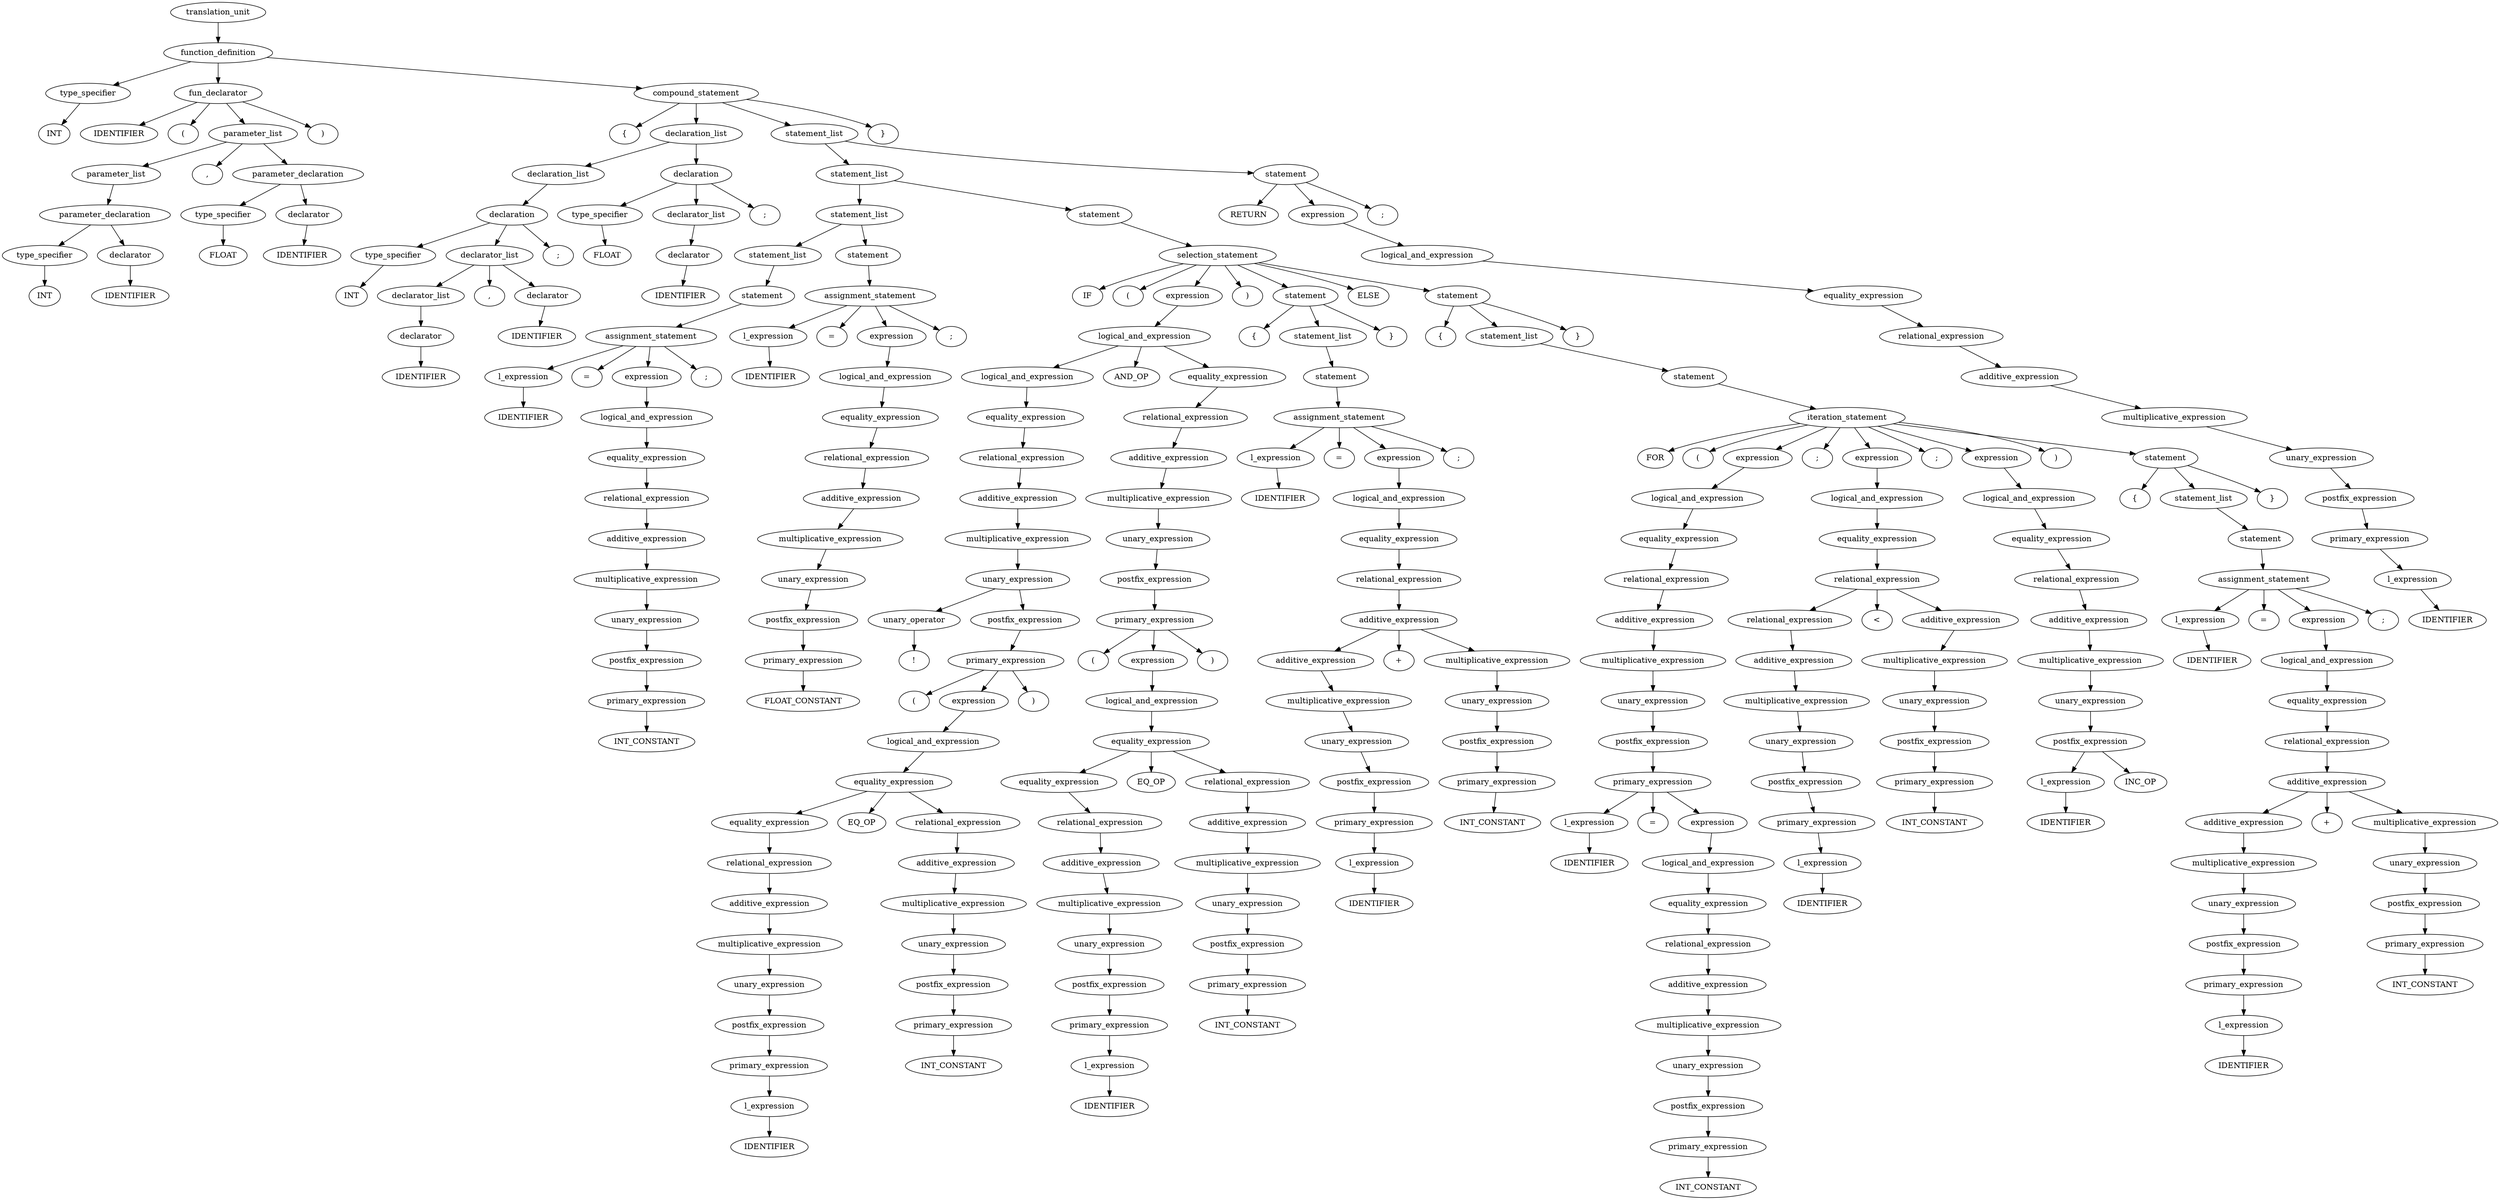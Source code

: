 digraph G {ordering=out;

1[label="type_specifier"]
1 -> 2
2[label="INT"]
3[label="type_specifier"]
3 -> 4
4[label="INT"]
5[label="declarator"]
5 -> 6
6[label="IDENTIFIER"]
7[label="parameter_declaration"]
7 -> 3
7 -> 5
8[label="parameter_list"]
8 -> 7
9[label="type_specifier"]
9 -> 10
10[label="FLOAT"]
11[label="declarator"]
11 -> 12
12[label="IDENTIFIER"]
13[label="parameter_declaration"]
13 -> 9
13 -> 11
14[label="parameter_list"]
14 -> 8
14 -> 15
15[label=","]
14 -> 13
16[label="fun_declarator"]
16 -> 17
17[label="IDENTIFIER"]
16 -> 18
18[label="("]
16 -> 14
16 -> 19
19[label=")"]
20[label="type_specifier"]
20 -> 21
21[label="INT"]
22[label="declarator"]
22 -> 23
23[label="IDENTIFIER"]
24[label="declarator_list"]
24 -> 22
25[label="declarator"]
25 -> 26
26[label="IDENTIFIER"]
27[label="declarator_list"]
27 -> 24
27 -> 28
28[label=","]
27 -> 25
29[label="declaration"]
29 -> 20
29 -> 27
29 -> 30
30[label=";"]
31[label="declaration_list"]
31 -> 29
32[label="type_specifier"]
32 -> 33
33[label="FLOAT"]
34[label="declarator"]
34 -> 35
35[label="IDENTIFIER"]
36[label="declarator_list"]
36 -> 34
37[label="declaration"]
37 -> 32
37 -> 36
37 -> 38
38[label=";"]
39[label="declaration_list"]
39 -> 31
39 -> 37
40[label="l_expression"]
40 -> 41
41[label="IDENTIFIER"]
42[label="primary_expression"]
42 -> 43
43[label="INT_CONSTANT"]
44[label="postfix_expression"]
44 -> 42
45[label="unary_expression"]
45 -> 44
46[label="multiplicative_expression"]
46 -> 45
47[label="additive_expression"]
47 -> 46
48[label="relational_expression"]
48 -> 47
49[label="equality_expression"]
49 -> 48
50[label="logical_and_expression"]
50 -> 49
51[label="expression"]
51 -> 50
52[label="assignment_statement"]
52 -> 40
52 -> 53
53[label="="]
52 -> 51
52 -> 54
54[label=";"]
55[label="statement"]
55 -> 52
56[label="statement_list"]
56 -> 55
57[label="l_expression"]
57 -> 58
58[label="IDENTIFIER"]
59[label="primary_expression"]
59 -> 60
60[label="FLOAT_CONSTANT"]
61[label="postfix_expression"]
61 -> 59
62[label="unary_expression"]
62 -> 61
63[label="multiplicative_expression"]
63 -> 62
64[label="additive_expression"]
64 -> 63
65[label="relational_expression"]
65 -> 64
66[label="equality_expression"]
66 -> 65
67[label="logical_and_expression"]
67 -> 66
68[label="expression"]
68 -> 67
69[label="assignment_statement"]
69 -> 57
69 -> 70
70[label="="]
69 -> 68
69 -> 71
71[label=";"]
72[label="statement"]
72 -> 69
73[label="statement_list"]
73 -> 56
73 -> 72
74[label="unary_operator"]
74 -> 75
75[label="!"]
76[label="l_expression"]
76 -> 77
77[label="IDENTIFIER"]
78[label="primary_expression"]
78 -> 76
79[label="postfix_expression"]
79 -> 78
80[label="unary_expression"]
80 -> 79
81[label="multiplicative_expression"]
81 -> 80
82[label="additive_expression"]
82 -> 81
83[label="relational_expression"]
83 -> 82
84[label="equality_expression"]
84 -> 83
85[label="primary_expression"]
85 -> 86
86[label="INT_CONSTANT"]
87[label="postfix_expression"]
87 -> 85
88[label="unary_expression"]
88 -> 87
89[label="multiplicative_expression"]
89 -> 88
90[label="additive_expression"]
90 -> 89
91[label="relational_expression"]
91 -> 90
92[label="equality_expression"]
92 -> 84
92 -> 93
93[label="EQ_OP"]
92 -> 91
94[label="logical_and_expression"]
94 -> 92
95[label="expression"]
95 -> 94
96[label="primary_expression"]
96 -> 97
97[label="("]
96 -> 95
96 -> 98
98[label=")"]
99[label="postfix_expression"]
99 -> 96
100[label="unary_expression"]
100 -> 74
100 -> 99
101[label="multiplicative_expression"]
101 -> 100
102[label="additive_expression"]
102 -> 101
103[label="relational_expression"]
103 -> 102
104[label="equality_expression"]
104 -> 103
105[label="logical_and_expression"]
105 -> 104
106[label="l_expression"]
106 -> 107
107[label="IDENTIFIER"]
108[label="primary_expression"]
108 -> 106
109[label="postfix_expression"]
109 -> 108
110[label="unary_expression"]
110 -> 109
111[label="multiplicative_expression"]
111 -> 110
112[label="additive_expression"]
112 -> 111
113[label="relational_expression"]
113 -> 112
114[label="equality_expression"]
114 -> 113
115[label="primary_expression"]
115 -> 116
116[label="INT_CONSTANT"]
117[label="postfix_expression"]
117 -> 115
118[label="unary_expression"]
118 -> 117
119[label="multiplicative_expression"]
119 -> 118
120[label="additive_expression"]
120 -> 119
121[label="relational_expression"]
121 -> 120
122[label="equality_expression"]
122 -> 114
122 -> 123
123[label="EQ_OP"]
122 -> 121
124[label="logical_and_expression"]
124 -> 122
125[label="expression"]
125 -> 124
126[label="primary_expression"]
126 -> 127
127[label="("]
126 -> 125
126 -> 128
128[label=")"]
129[label="postfix_expression"]
129 -> 126
130[label="unary_expression"]
130 -> 129
131[label="multiplicative_expression"]
131 -> 130
132[label="additive_expression"]
132 -> 131
133[label="relational_expression"]
133 -> 132
134[label="equality_expression"]
134 -> 133
135[label="logical_and_expression"]
135 -> 105
135 -> 136
136[label="AND_OP"]
135 -> 134
137[label="expression"]
137 -> 135
138[label="l_expression"]
138 -> 139
139[label="IDENTIFIER"]
140[label="l_expression"]
140 -> 141
141[label="IDENTIFIER"]
142[label="primary_expression"]
142 -> 140
143[label="postfix_expression"]
143 -> 142
144[label="unary_expression"]
144 -> 143
145[label="multiplicative_expression"]
145 -> 144
146[label="additive_expression"]
146 -> 145
147[label="primary_expression"]
147 -> 148
148[label="INT_CONSTANT"]
149[label="postfix_expression"]
149 -> 147
150[label="unary_expression"]
150 -> 149
151[label="multiplicative_expression"]
151 -> 150
152[label="additive_expression"]
152 -> 146
152 -> 153
153[label="+"]
152 -> 151
154[label="relational_expression"]
154 -> 152
155[label="equality_expression"]
155 -> 154
156[label="logical_and_expression"]
156 -> 155
157[label="expression"]
157 -> 156
158[label="assignment_statement"]
158 -> 138
158 -> 159
159[label="="]
158 -> 157
158 -> 160
160[label=";"]
161[label="statement"]
161 -> 158
162[label="statement_list"]
162 -> 161
163[label="statement"]
163 -> 164
164[label="{"]
163 -> 162
163 -> 165
165[label="}"]
166[label="l_expression"]
166 -> 167
167[label="IDENTIFIER"]
168[label="primary_expression"]
168 -> 169
169[label="INT_CONSTANT"]
170[label="postfix_expression"]
170 -> 168
171[label="unary_expression"]
171 -> 170
172[label="multiplicative_expression"]
172 -> 171
173[label="additive_expression"]
173 -> 172
174[label="relational_expression"]
174 -> 173
175[label="equality_expression"]
175 -> 174
176[label="logical_and_expression"]
176 -> 175
177[label="expression"]
177 -> 176
178[label="primary_expression"]
178 -> 166
178 -> 179
179[label="="]
178 -> 177
180[label="postfix_expression"]
180 -> 178
181[label="unary_expression"]
181 -> 180
182[label="multiplicative_expression"]
182 -> 181
183[label="additive_expression"]
183 -> 182
184[label="relational_expression"]
184 -> 183
185[label="equality_expression"]
185 -> 184
186[label="logical_and_expression"]
186 -> 185
187[label="expression"]
187 -> 186
188[label="l_expression"]
188 -> 189
189[label="IDENTIFIER"]
190[label="primary_expression"]
190 -> 188
191[label="postfix_expression"]
191 -> 190
192[label="unary_expression"]
192 -> 191
193[label="multiplicative_expression"]
193 -> 192
194[label="additive_expression"]
194 -> 193
195[label="relational_expression"]
195 -> 194
196[label="primary_expression"]
196 -> 197
197[label="INT_CONSTANT"]
198[label="postfix_expression"]
198 -> 196
199[label="unary_expression"]
199 -> 198
200[label="multiplicative_expression"]
200 -> 199
201[label="additive_expression"]
201 -> 200
202[label="relational_expression"]
202 -> 195
202 -> 203
203[label="<"]
202 -> 201
204[label="equality_expression"]
204 -> 202
205[label="logical_and_expression"]
205 -> 204
206[label="expression"]
206 -> 205
207[label="l_expression"]
207 -> 208
208[label="IDENTIFIER"]
209[label="postfix_expression"]
209 -> 207
209 -> 210
210[label="INC_OP"]
211[label="unary_expression"]
211 -> 209
212[label="multiplicative_expression"]
212 -> 211
213[label="additive_expression"]
213 -> 212
214[label="relational_expression"]
214 -> 213
215[label="equality_expression"]
215 -> 214
216[label="logical_and_expression"]
216 -> 215
217[label="expression"]
217 -> 216
218[label="l_expression"]
218 -> 219
219[label="IDENTIFIER"]
220[label="l_expression"]
220 -> 221
221[label="IDENTIFIER"]
222[label="primary_expression"]
222 -> 220
223[label="postfix_expression"]
223 -> 222
224[label="unary_expression"]
224 -> 223
225[label="multiplicative_expression"]
225 -> 224
226[label="additive_expression"]
226 -> 225
227[label="primary_expression"]
227 -> 228
228[label="INT_CONSTANT"]
229[label="postfix_expression"]
229 -> 227
230[label="unary_expression"]
230 -> 229
231[label="multiplicative_expression"]
231 -> 230
232[label="additive_expression"]
232 -> 226
232 -> 233
233[label="+"]
232 -> 231
234[label="relational_expression"]
234 -> 232
235[label="equality_expression"]
235 -> 234
236[label="logical_and_expression"]
236 -> 235
237[label="expression"]
237 -> 236
238[label="assignment_statement"]
238 -> 218
238 -> 239
239[label="="]
238 -> 237
238 -> 240
240[label=";"]
241[label="statement"]
241 -> 238
242[label="statement_list"]
242 -> 241
243[label="statement"]
243 -> 244
244[label="{"]
243 -> 242
243 -> 245
245[label="}"]
246[label="iteration_statement"]
246 -> 247
247[label="FOR"]
246 -> 248
248[label="("]
246 -> 187
246 -> 249
249[label=";"]
246 -> 206
246 -> 250
250[label=";"]
246 -> 217
246 -> 251
251[label=")"]
246 -> 243
252[label="statement"]
252 -> 246
253[label="statement_list"]
253 -> 252
254[label="statement"]
254 -> 255
255[label="{"]
254 -> 253
254 -> 256
256[label="}"]
257[label="selection_statement"]
257 -> 258
258[label="IF"]
257 -> 259
259[label="("]
257 -> 137
257 -> 260
260[label=")"]
257 -> 163
257 -> 261
261[label="ELSE"]
257 -> 254
262[label="statement"]
262 -> 257
263[label="statement_list"]
263 -> 73
263 -> 262
264[label="l_expression"]
264 -> 265
265[label="IDENTIFIER"]
266[label="primary_expression"]
266 -> 264
267[label="postfix_expression"]
267 -> 266
268[label="unary_expression"]
268 -> 267
269[label="multiplicative_expression"]
269 -> 268
270[label="additive_expression"]
270 -> 269
271[label="relational_expression"]
271 -> 270
272[label="equality_expression"]
272 -> 271
273[label="logical_and_expression"]
273 -> 272
274[label="expression"]
274 -> 273
275[label="statement"]
275 -> 276
276[label="RETURN"]
275 -> 274
275 -> 277
277[label=";"]
278[label="statement_list"]
278 -> 263
278 -> 275
279[label="compound_statement"]
279 -> 280
280[label="{"]
279 -> 39
279 -> 278
279 -> 281
281[label="}"]
282[label="function_definition"]
282 -> 1
282 -> 16
282 -> 279
283[label="translation_unit"]
283 -> 282}
